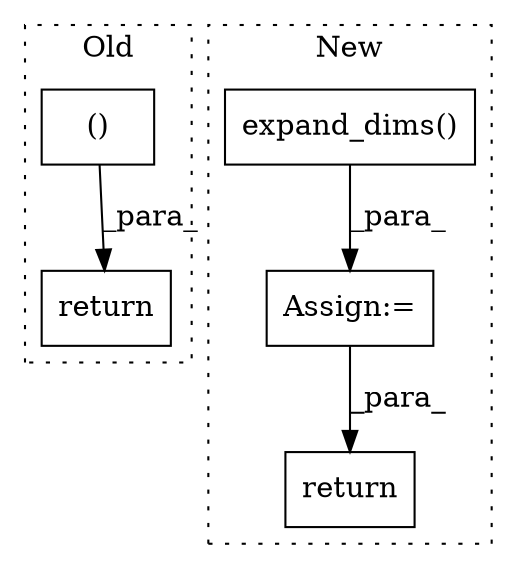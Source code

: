 digraph G {
subgraph cluster0 {
1 [label="return" a="93" s="2649" l="7" shape="box"];
5 [label="()" a="54" s="2659" l="18" shape="box"];
label = "Old";
style="dotted";
}
subgraph cluster1 {
2 [label="expand_dims()" a="75" s="2827,2851" l="15,1" shape="box"];
3 [label="Assign:=" a="68" s="2870" l="3" shape="box"];
4 [label="return" a="93" s="3056" l="7" shape="box"];
label = "New";
style="dotted";
}
2 -> 3 [label="_para_"];
3 -> 4 [label="_para_"];
5 -> 1 [label="_para_"];
}
